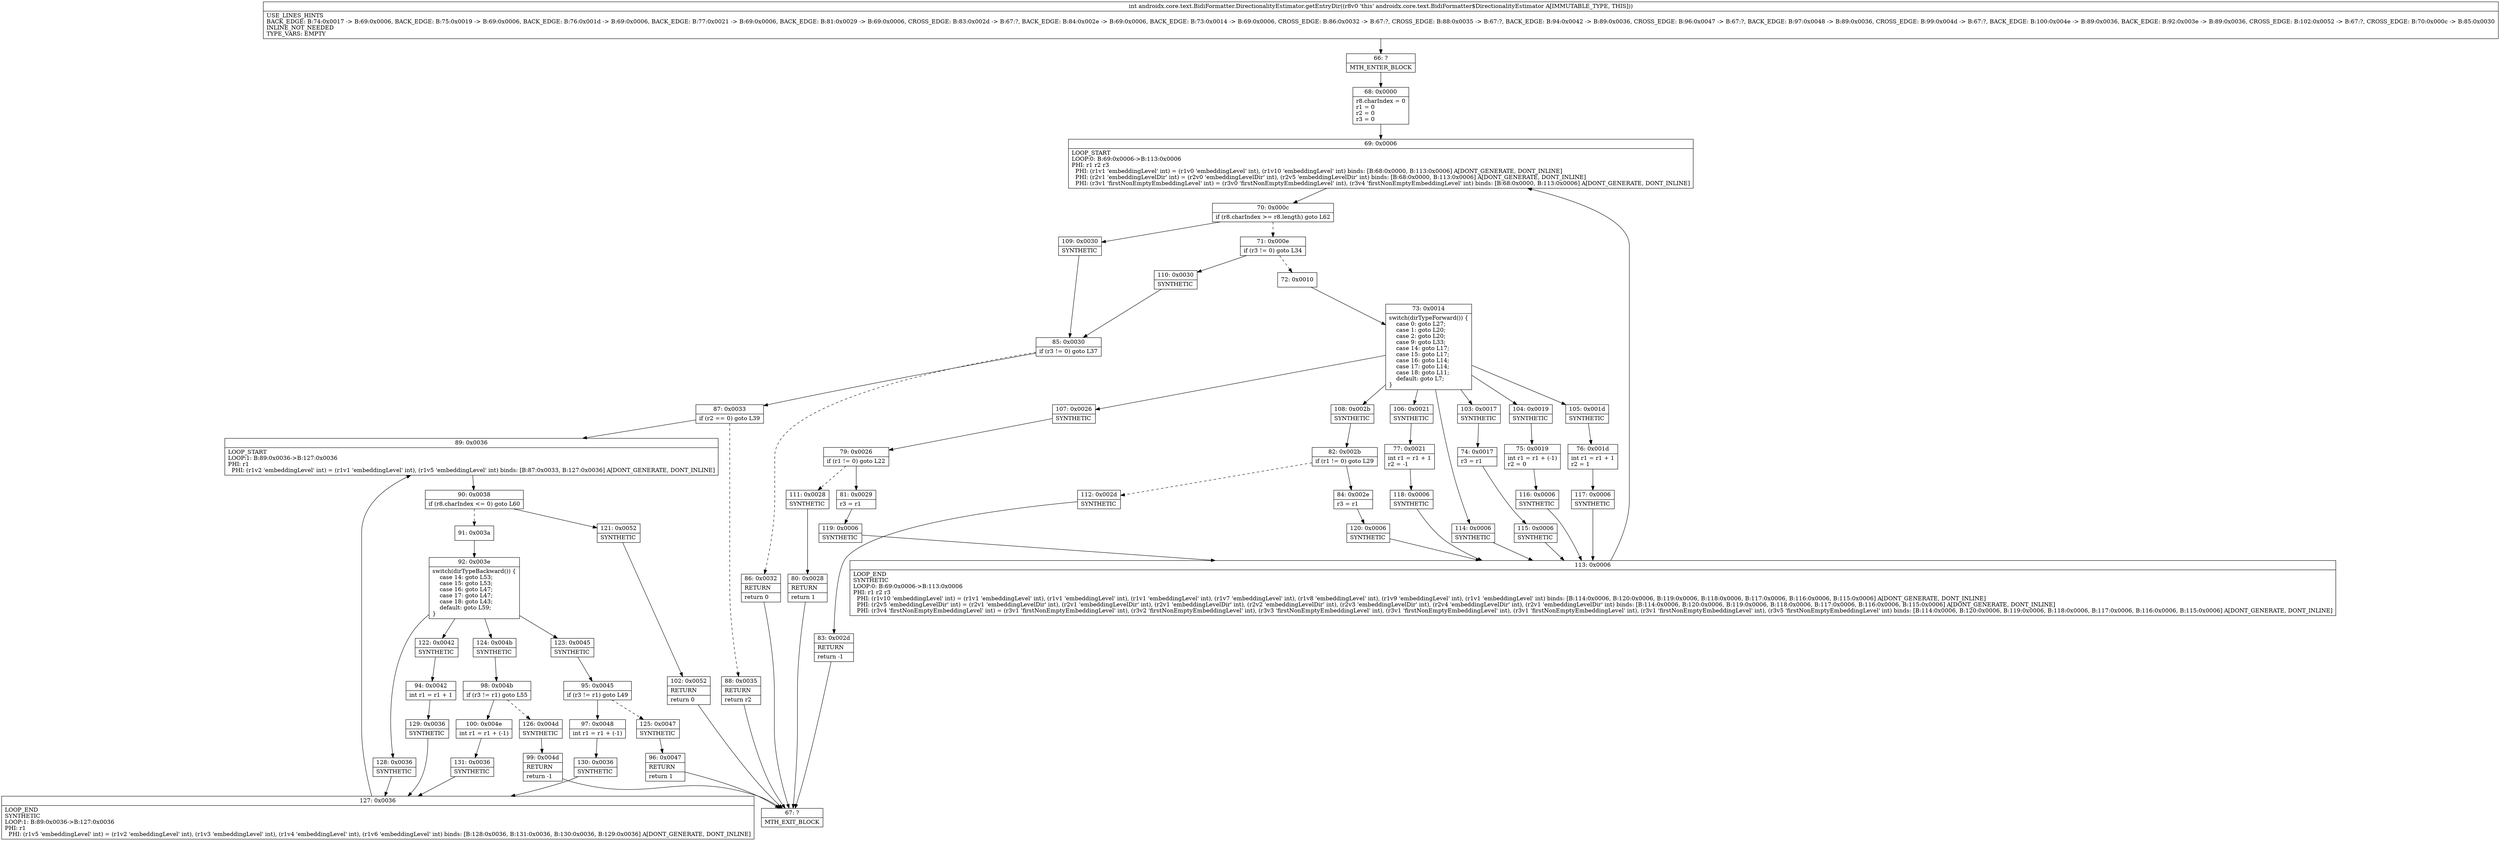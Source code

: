 digraph "CFG forandroidx.core.text.BidiFormatter.DirectionalityEstimator.getEntryDir()I" {
Node_66 [shape=record,label="{66\:\ ?|MTH_ENTER_BLOCK\l}"];
Node_68 [shape=record,label="{68\:\ 0x0000|r8.charIndex = 0\lr1 = 0\lr2 = 0\lr3 = 0\l}"];
Node_69 [shape=record,label="{69\:\ 0x0006|LOOP_START\lLOOP:0: B:69:0x0006\-\>B:113:0x0006\lPHI: r1 r2 r3 \l  PHI: (r1v1 'embeddingLevel' int) = (r1v0 'embeddingLevel' int), (r1v10 'embeddingLevel' int) binds: [B:68:0x0000, B:113:0x0006] A[DONT_GENERATE, DONT_INLINE]\l  PHI: (r2v1 'embeddingLevelDir' int) = (r2v0 'embeddingLevelDir' int), (r2v5 'embeddingLevelDir' int) binds: [B:68:0x0000, B:113:0x0006] A[DONT_GENERATE, DONT_INLINE]\l  PHI: (r3v1 'firstNonEmptyEmbeddingLevel' int) = (r3v0 'firstNonEmptyEmbeddingLevel' int), (r3v4 'firstNonEmptyEmbeddingLevel' int) binds: [B:68:0x0000, B:113:0x0006] A[DONT_GENERATE, DONT_INLINE]\l}"];
Node_70 [shape=record,label="{70\:\ 0x000c|if (r8.charIndex \>= r8.length) goto L62\l}"];
Node_71 [shape=record,label="{71\:\ 0x000e|if (r3 != 0) goto L34\l}"];
Node_72 [shape=record,label="{72\:\ 0x0010}"];
Node_73 [shape=record,label="{73\:\ 0x0014|switch(dirTypeForward()) \{\l    case 0: goto L27;\l    case 1: goto L20;\l    case 2: goto L20;\l    case 9: goto L33;\l    case 14: goto L17;\l    case 15: goto L17;\l    case 16: goto L14;\l    case 17: goto L14;\l    case 18: goto L11;\l    default: goto L7;\l\}\l}"];
Node_103 [shape=record,label="{103\:\ 0x0017|SYNTHETIC\l}"];
Node_74 [shape=record,label="{74\:\ 0x0017|r3 = r1\l}"];
Node_115 [shape=record,label="{115\:\ 0x0006|SYNTHETIC\l}"];
Node_113 [shape=record,label="{113\:\ 0x0006|LOOP_END\lSYNTHETIC\lLOOP:0: B:69:0x0006\-\>B:113:0x0006\lPHI: r1 r2 r3 \l  PHI: (r1v10 'embeddingLevel' int) = (r1v1 'embeddingLevel' int), (r1v1 'embeddingLevel' int), (r1v1 'embeddingLevel' int), (r1v7 'embeddingLevel' int), (r1v8 'embeddingLevel' int), (r1v9 'embeddingLevel' int), (r1v1 'embeddingLevel' int) binds: [B:114:0x0006, B:120:0x0006, B:119:0x0006, B:118:0x0006, B:117:0x0006, B:116:0x0006, B:115:0x0006] A[DONT_GENERATE, DONT_INLINE]\l  PHI: (r2v5 'embeddingLevelDir' int) = (r2v1 'embeddingLevelDir' int), (r2v1 'embeddingLevelDir' int), (r2v1 'embeddingLevelDir' int), (r2v2 'embeddingLevelDir' int), (r2v3 'embeddingLevelDir' int), (r2v4 'embeddingLevelDir' int), (r2v1 'embeddingLevelDir' int) binds: [B:114:0x0006, B:120:0x0006, B:119:0x0006, B:118:0x0006, B:117:0x0006, B:116:0x0006, B:115:0x0006] A[DONT_GENERATE, DONT_INLINE]\l  PHI: (r3v4 'firstNonEmptyEmbeddingLevel' int) = (r3v1 'firstNonEmptyEmbeddingLevel' int), (r3v2 'firstNonEmptyEmbeddingLevel' int), (r3v3 'firstNonEmptyEmbeddingLevel' int), (r3v1 'firstNonEmptyEmbeddingLevel' int), (r3v1 'firstNonEmptyEmbeddingLevel' int), (r3v1 'firstNonEmptyEmbeddingLevel' int), (r3v5 'firstNonEmptyEmbeddingLevel' int) binds: [B:114:0x0006, B:120:0x0006, B:119:0x0006, B:118:0x0006, B:117:0x0006, B:116:0x0006, B:115:0x0006] A[DONT_GENERATE, DONT_INLINE]\l}"];
Node_104 [shape=record,label="{104\:\ 0x0019|SYNTHETIC\l}"];
Node_75 [shape=record,label="{75\:\ 0x0019|int r1 = r1 + (\-1)\lr2 = 0\l}"];
Node_116 [shape=record,label="{116\:\ 0x0006|SYNTHETIC\l}"];
Node_105 [shape=record,label="{105\:\ 0x001d|SYNTHETIC\l}"];
Node_76 [shape=record,label="{76\:\ 0x001d|int r1 = r1 + 1\lr2 = 1\l}"];
Node_117 [shape=record,label="{117\:\ 0x0006|SYNTHETIC\l}"];
Node_106 [shape=record,label="{106\:\ 0x0021|SYNTHETIC\l}"];
Node_77 [shape=record,label="{77\:\ 0x0021|int r1 = r1 + 1\lr2 = \-1\l}"];
Node_118 [shape=record,label="{118\:\ 0x0006|SYNTHETIC\l}"];
Node_107 [shape=record,label="{107\:\ 0x0026|SYNTHETIC\l}"];
Node_79 [shape=record,label="{79\:\ 0x0026|if (r1 != 0) goto L22\l}"];
Node_81 [shape=record,label="{81\:\ 0x0029|r3 = r1\l}"];
Node_119 [shape=record,label="{119\:\ 0x0006|SYNTHETIC\l}"];
Node_111 [shape=record,label="{111\:\ 0x0028|SYNTHETIC\l}"];
Node_80 [shape=record,label="{80\:\ 0x0028|RETURN\l|return 1\l}"];
Node_67 [shape=record,label="{67\:\ ?|MTH_EXIT_BLOCK\l}"];
Node_108 [shape=record,label="{108\:\ 0x002b|SYNTHETIC\l}"];
Node_82 [shape=record,label="{82\:\ 0x002b|if (r1 != 0) goto L29\l}"];
Node_84 [shape=record,label="{84\:\ 0x002e|r3 = r1\l}"];
Node_120 [shape=record,label="{120\:\ 0x0006|SYNTHETIC\l}"];
Node_112 [shape=record,label="{112\:\ 0x002d|SYNTHETIC\l}"];
Node_83 [shape=record,label="{83\:\ 0x002d|RETURN\l|return \-1\l}"];
Node_114 [shape=record,label="{114\:\ 0x0006|SYNTHETIC\l}"];
Node_110 [shape=record,label="{110\:\ 0x0030|SYNTHETIC\l}"];
Node_85 [shape=record,label="{85\:\ 0x0030|if (r3 != 0) goto L37\l}"];
Node_86 [shape=record,label="{86\:\ 0x0032|RETURN\l|return 0\l}"];
Node_87 [shape=record,label="{87\:\ 0x0033|if (r2 == 0) goto L39\l}"];
Node_88 [shape=record,label="{88\:\ 0x0035|RETURN\l|return r2\l}"];
Node_89 [shape=record,label="{89\:\ 0x0036|LOOP_START\lLOOP:1: B:89:0x0036\-\>B:127:0x0036\lPHI: r1 \l  PHI: (r1v2 'embeddingLevel' int) = (r1v1 'embeddingLevel' int), (r1v5 'embeddingLevel' int) binds: [B:87:0x0033, B:127:0x0036] A[DONT_GENERATE, DONT_INLINE]\l}"];
Node_90 [shape=record,label="{90\:\ 0x0038|if (r8.charIndex \<= 0) goto L60\l}"];
Node_91 [shape=record,label="{91\:\ 0x003a}"];
Node_92 [shape=record,label="{92\:\ 0x003e|switch(dirTypeBackward()) \{\l    case 14: goto L53;\l    case 15: goto L53;\l    case 16: goto L47;\l    case 17: goto L47;\l    case 18: goto L43;\l    default: goto L59;\l\}\l}"];
Node_122 [shape=record,label="{122\:\ 0x0042|SYNTHETIC\l}"];
Node_94 [shape=record,label="{94\:\ 0x0042|int r1 = r1 + 1\l}"];
Node_129 [shape=record,label="{129\:\ 0x0036|SYNTHETIC\l}"];
Node_127 [shape=record,label="{127\:\ 0x0036|LOOP_END\lSYNTHETIC\lLOOP:1: B:89:0x0036\-\>B:127:0x0036\lPHI: r1 \l  PHI: (r1v5 'embeddingLevel' int) = (r1v2 'embeddingLevel' int), (r1v3 'embeddingLevel' int), (r1v4 'embeddingLevel' int), (r1v6 'embeddingLevel' int) binds: [B:128:0x0036, B:131:0x0036, B:130:0x0036, B:129:0x0036] A[DONT_GENERATE, DONT_INLINE]\l}"];
Node_123 [shape=record,label="{123\:\ 0x0045|SYNTHETIC\l}"];
Node_95 [shape=record,label="{95\:\ 0x0045|if (r3 != r1) goto L49\l}"];
Node_97 [shape=record,label="{97\:\ 0x0048|int r1 = r1 + (\-1)\l}"];
Node_130 [shape=record,label="{130\:\ 0x0036|SYNTHETIC\l}"];
Node_125 [shape=record,label="{125\:\ 0x0047|SYNTHETIC\l}"];
Node_96 [shape=record,label="{96\:\ 0x0047|RETURN\l|return 1\l}"];
Node_124 [shape=record,label="{124\:\ 0x004b|SYNTHETIC\l}"];
Node_98 [shape=record,label="{98\:\ 0x004b|if (r3 != r1) goto L55\l}"];
Node_100 [shape=record,label="{100\:\ 0x004e|int r1 = r1 + (\-1)\l}"];
Node_131 [shape=record,label="{131\:\ 0x0036|SYNTHETIC\l}"];
Node_126 [shape=record,label="{126\:\ 0x004d|SYNTHETIC\l}"];
Node_99 [shape=record,label="{99\:\ 0x004d|RETURN\l|return \-1\l}"];
Node_128 [shape=record,label="{128\:\ 0x0036|SYNTHETIC\l}"];
Node_121 [shape=record,label="{121\:\ 0x0052|SYNTHETIC\l}"];
Node_102 [shape=record,label="{102\:\ 0x0052|RETURN\l|return 0\l}"];
Node_109 [shape=record,label="{109\:\ 0x0030|SYNTHETIC\l}"];
MethodNode[shape=record,label="{int androidx.core.text.BidiFormatter.DirectionalityEstimator.getEntryDir((r8v0 'this' androidx.core.text.BidiFormatter$DirectionalityEstimator A[IMMUTABLE_TYPE, THIS]))  | USE_LINES_HINTS\lBACK_EDGE: B:74:0x0017 \-\> B:69:0x0006, BACK_EDGE: B:75:0x0019 \-\> B:69:0x0006, BACK_EDGE: B:76:0x001d \-\> B:69:0x0006, BACK_EDGE: B:77:0x0021 \-\> B:69:0x0006, BACK_EDGE: B:81:0x0029 \-\> B:69:0x0006, CROSS_EDGE: B:83:0x002d \-\> B:67:?, BACK_EDGE: B:84:0x002e \-\> B:69:0x0006, BACK_EDGE: B:73:0x0014 \-\> B:69:0x0006, CROSS_EDGE: B:86:0x0032 \-\> B:67:?, CROSS_EDGE: B:88:0x0035 \-\> B:67:?, BACK_EDGE: B:94:0x0042 \-\> B:89:0x0036, CROSS_EDGE: B:96:0x0047 \-\> B:67:?, BACK_EDGE: B:97:0x0048 \-\> B:89:0x0036, CROSS_EDGE: B:99:0x004d \-\> B:67:?, BACK_EDGE: B:100:0x004e \-\> B:89:0x0036, BACK_EDGE: B:92:0x003e \-\> B:89:0x0036, CROSS_EDGE: B:102:0x0052 \-\> B:67:?, CROSS_EDGE: B:70:0x000c \-\> B:85:0x0030\lINLINE_NOT_NEEDED\lTYPE_VARS: EMPTY\l}"];
MethodNode -> Node_66;Node_66 -> Node_68;
Node_68 -> Node_69;
Node_69 -> Node_70;
Node_70 -> Node_71[style=dashed];
Node_70 -> Node_109;
Node_71 -> Node_72[style=dashed];
Node_71 -> Node_110;
Node_72 -> Node_73;
Node_73 -> Node_103;
Node_73 -> Node_104;
Node_73 -> Node_105;
Node_73 -> Node_106;
Node_73 -> Node_107;
Node_73 -> Node_108;
Node_73 -> Node_114;
Node_103 -> Node_74;
Node_74 -> Node_115;
Node_115 -> Node_113;
Node_113 -> Node_69;
Node_104 -> Node_75;
Node_75 -> Node_116;
Node_116 -> Node_113;
Node_105 -> Node_76;
Node_76 -> Node_117;
Node_117 -> Node_113;
Node_106 -> Node_77;
Node_77 -> Node_118;
Node_118 -> Node_113;
Node_107 -> Node_79;
Node_79 -> Node_81;
Node_79 -> Node_111[style=dashed];
Node_81 -> Node_119;
Node_119 -> Node_113;
Node_111 -> Node_80;
Node_80 -> Node_67;
Node_108 -> Node_82;
Node_82 -> Node_84;
Node_82 -> Node_112[style=dashed];
Node_84 -> Node_120;
Node_120 -> Node_113;
Node_112 -> Node_83;
Node_83 -> Node_67;
Node_114 -> Node_113;
Node_110 -> Node_85;
Node_85 -> Node_86[style=dashed];
Node_85 -> Node_87;
Node_86 -> Node_67;
Node_87 -> Node_88[style=dashed];
Node_87 -> Node_89;
Node_88 -> Node_67;
Node_89 -> Node_90;
Node_90 -> Node_91[style=dashed];
Node_90 -> Node_121;
Node_91 -> Node_92;
Node_92 -> Node_122;
Node_92 -> Node_123;
Node_92 -> Node_124;
Node_92 -> Node_128;
Node_122 -> Node_94;
Node_94 -> Node_129;
Node_129 -> Node_127;
Node_127 -> Node_89;
Node_123 -> Node_95;
Node_95 -> Node_97;
Node_95 -> Node_125[style=dashed];
Node_97 -> Node_130;
Node_130 -> Node_127;
Node_125 -> Node_96;
Node_96 -> Node_67;
Node_124 -> Node_98;
Node_98 -> Node_100;
Node_98 -> Node_126[style=dashed];
Node_100 -> Node_131;
Node_131 -> Node_127;
Node_126 -> Node_99;
Node_99 -> Node_67;
Node_128 -> Node_127;
Node_121 -> Node_102;
Node_102 -> Node_67;
Node_109 -> Node_85;
}

